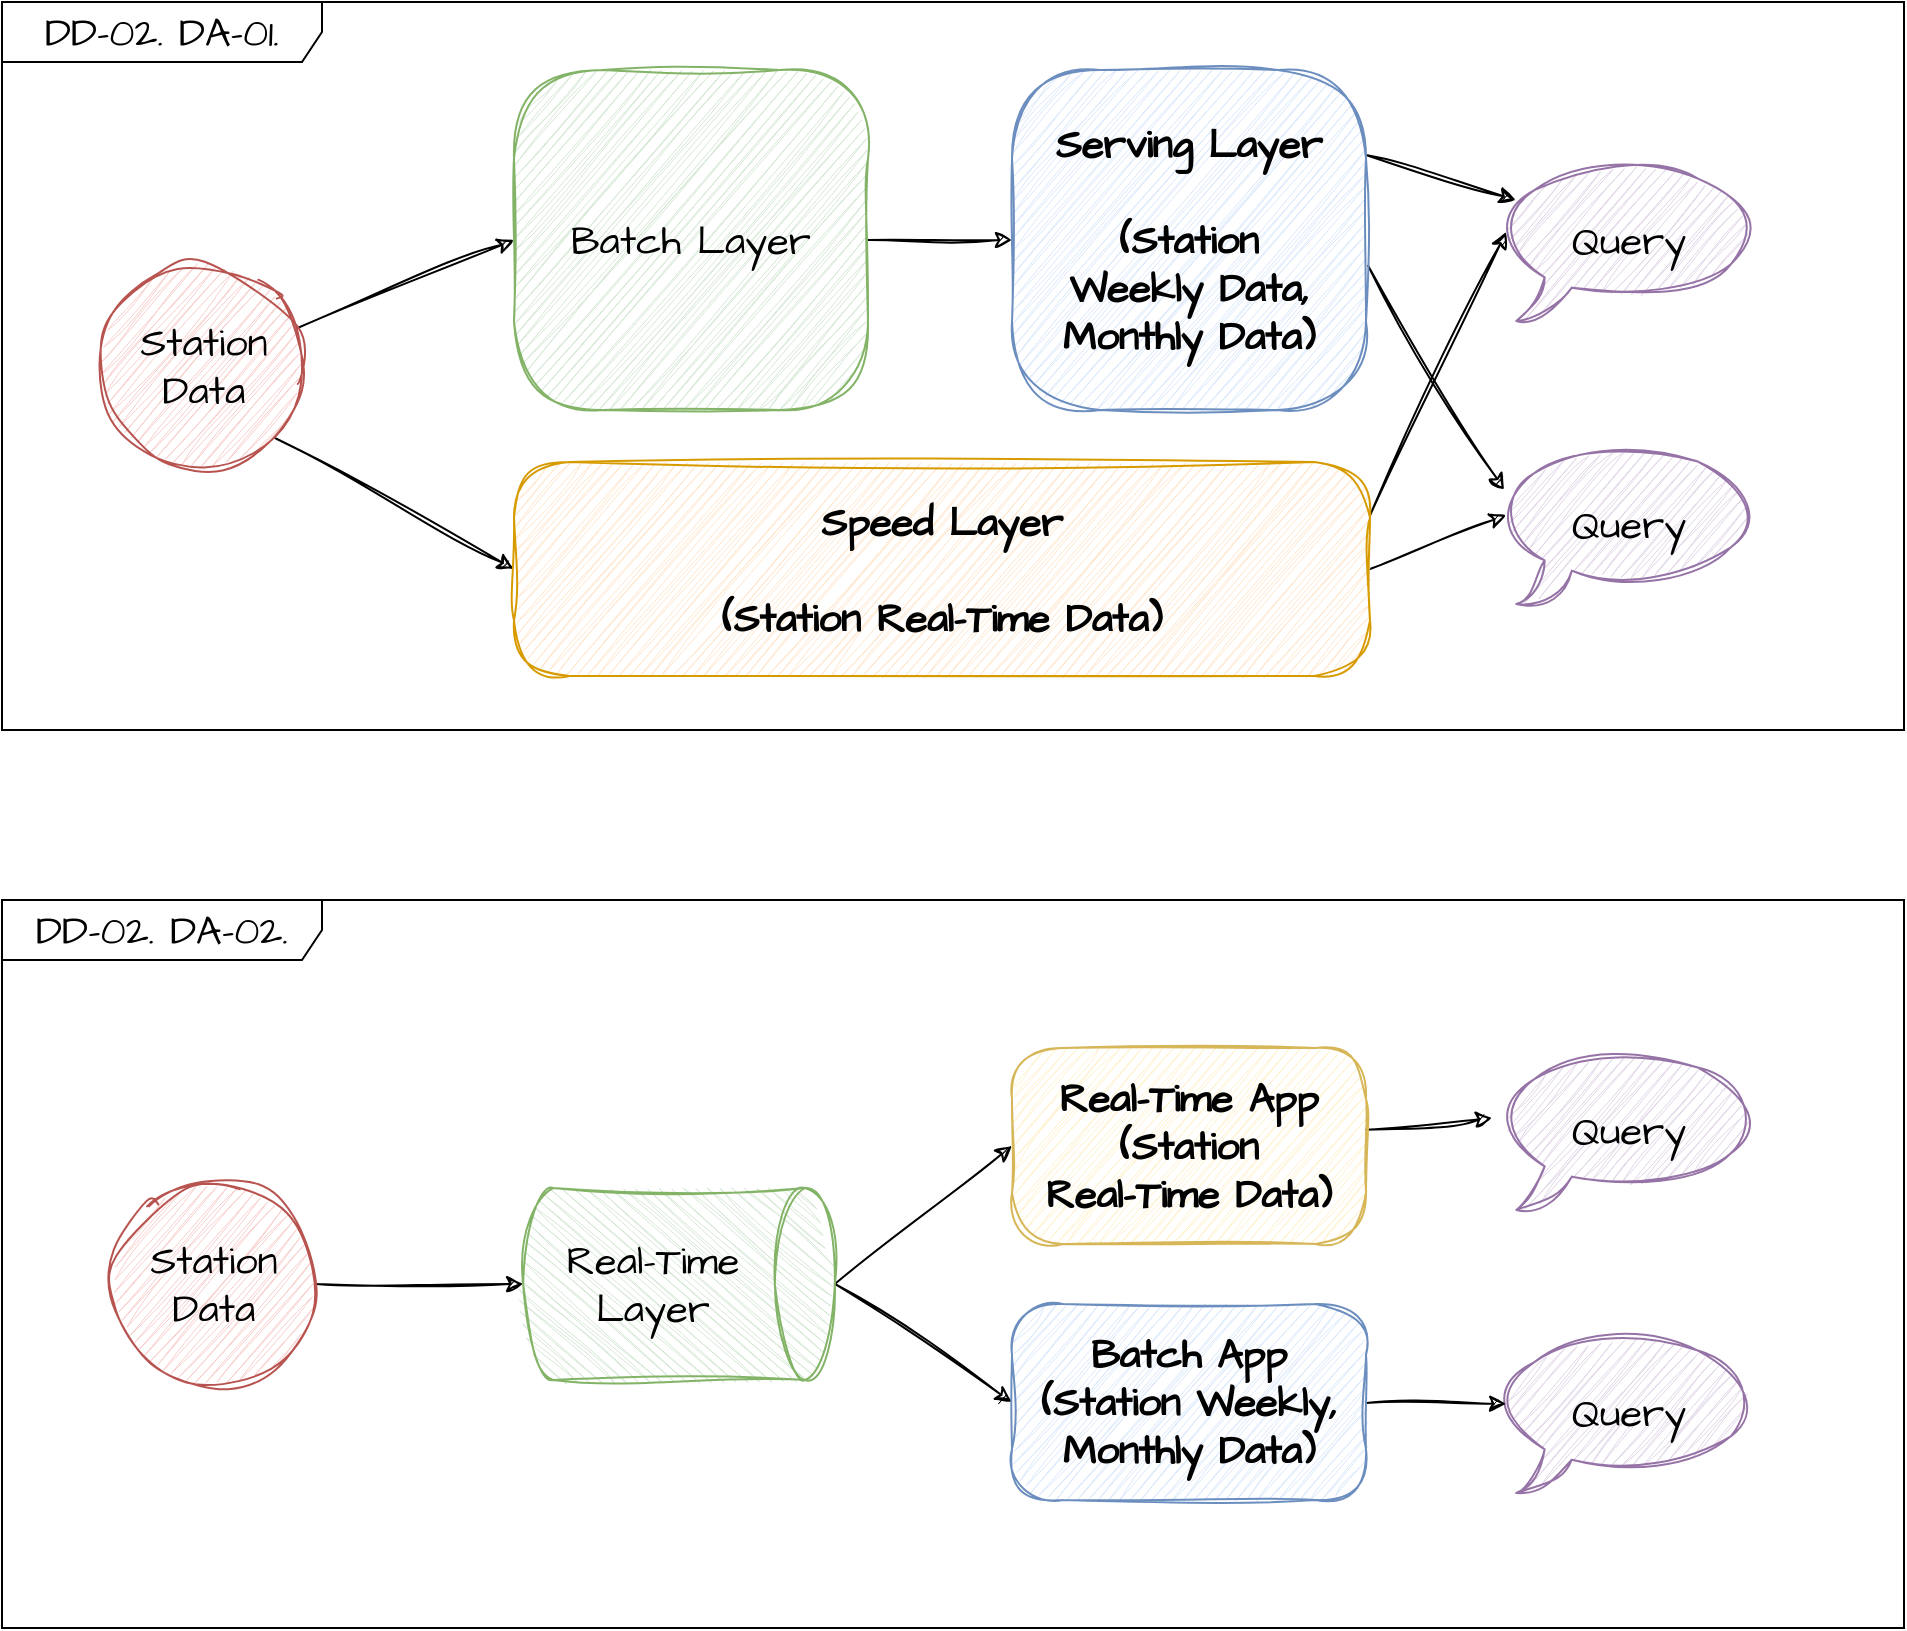 <mxfile version="21.7.0" type="github">
  <diagram name="페이지-1" id="ALll7OS4bxE84zw_-f1C">
    <mxGraphModel dx="2198" dy="994" grid="0" gridSize="10" guides="1" tooltips="1" connect="1" arrows="1" fold="1" page="0" pageScale="1" pageWidth="827" pageHeight="1169" math="0" shadow="0">
      <root>
        <mxCell id="0" />
        <mxCell id="1" parent="0" />
        <mxCell id="d6xwitlfHzsWJnK3oZD8-2" value="DD-02. DA-01." style="shape=umlFrame;whiteSpace=wrap;html=1;pointerEvents=0;recursiveResize=0;container=0;collapsible=0;width=160;hachureGap=4;fontFamily=Architects Daughter;fontSource=https%3A%2F%2Ffonts.googleapis.com%2Fcss%3Ffamily%3DArchitects%2BDaughter;fontSize=20;movable=1;resizable=1;rotatable=1;deletable=1;editable=1;locked=0;connectable=1;fillColor=default;" parent="1" vertex="1">
          <mxGeometry x="-88" y="233" width="951" height="364" as="geometry" />
        </mxCell>
        <mxCell id="d6xwitlfHzsWJnK3oZD8-3" value="DD-02. DA-02." style="shape=umlFrame;whiteSpace=wrap;html=1;pointerEvents=0;recursiveResize=0;container=0;collapsible=0;width=160;hachureGap=4;fontFamily=Architects Daughter;fontSource=https%3A%2F%2Ffonts.googleapis.com%2Fcss%3Ffamily%3DArchitects%2BDaughter;fontSize=20;movable=1;resizable=1;rotatable=1;deletable=1;editable=1;locked=0;connectable=1;fillColor=default;" parent="1" vertex="1">
          <mxGeometry x="-88" y="682" width="951" height="364" as="geometry" />
        </mxCell>
        <mxCell id="d6xwitlfHzsWJnK3oZD8-10" style="rounded=0;sketch=1;hachureGap=4;jiggle=2;curveFitting=1;orthogonalLoop=1;jettySize=auto;html=1;entryX=0;entryY=0.5;entryDx=0;entryDy=0;fontFamily=Architects Daughter;fontSource=https%3A%2F%2Ffonts.googleapis.com%2Fcss%3Ffamily%3DArchitects%2BDaughter;fontSize=16;" parent="1" source="d6xwitlfHzsWJnK3oZD8-4" target="d6xwitlfHzsWJnK3oZD8-5" edge="1">
          <mxGeometry relative="1" as="geometry" />
        </mxCell>
        <mxCell id="d6xwitlfHzsWJnK3oZD8-11" style="rounded=0;sketch=1;hachureGap=4;jiggle=2;curveFitting=1;orthogonalLoop=1;jettySize=auto;html=1;exitX=1;exitY=1;exitDx=0;exitDy=0;entryX=0;entryY=0.5;entryDx=0;entryDy=0;fontFamily=Architects Daughter;fontSource=https%3A%2F%2Ffonts.googleapis.com%2Fcss%3Ffamily%3DArchitects%2BDaughter;fontSize=16;" parent="1" source="d6xwitlfHzsWJnK3oZD8-4" target="d6xwitlfHzsWJnK3oZD8-6" edge="1">
          <mxGeometry relative="1" as="geometry" />
        </mxCell>
        <mxCell id="d6xwitlfHzsWJnK3oZD8-4" value="Station&lt;br&gt;Data" style="ellipse;whiteSpace=wrap;html=1;sketch=1;hachureGap=4;jiggle=2;curveFitting=1;fontFamily=Architects Daughter;fontSource=https%3A%2F%2Ffonts.googleapis.com%2Fcss%3Ffamily%3DArchitects%2BDaughter;fontSize=20;fillColor=#f8cecc;strokeColor=#b85450;" parent="1" vertex="1">
          <mxGeometry x="-38.5" y="364" width="102" height="102" as="geometry" />
        </mxCell>
        <mxCell id="d6xwitlfHzsWJnK3oZD8-9" style="edgeStyle=orthogonalEdgeStyle;rounded=0;sketch=1;hachureGap=4;jiggle=2;curveFitting=1;orthogonalLoop=1;jettySize=auto;html=1;entryX=0;entryY=0.5;entryDx=0;entryDy=0;fontFamily=Architects Daughter;fontSource=https%3A%2F%2Ffonts.googleapis.com%2Fcss%3Ffamily%3DArchitects%2BDaughter;fontSize=16;" parent="1" source="d6xwitlfHzsWJnK3oZD8-5" target="d6xwitlfHzsWJnK3oZD8-8" edge="1">
          <mxGeometry relative="1" as="geometry" />
        </mxCell>
        <mxCell id="d6xwitlfHzsWJnK3oZD8-5" value="Batch Layer" style="rounded=1;whiteSpace=wrap;html=1;sketch=1;hachureGap=4;jiggle=2;curveFitting=1;fontFamily=Architects Daughter;fontSource=https%3A%2F%2Ffonts.googleapis.com%2Fcss%3Ffamily%3DArchitects%2BDaughter;fontSize=20;arcSize=26;fillColor=#d5e8d4;strokeColor=#82b366;" parent="1" vertex="1">
          <mxGeometry x="168" y="267" width="177" height="170" as="geometry" />
        </mxCell>
        <mxCell id="d6xwitlfHzsWJnK3oZD8-14" style="rounded=0;sketch=1;hachureGap=4;jiggle=2;curveFitting=1;orthogonalLoop=1;jettySize=auto;html=1;entryX=0.045;entryY=0.45;entryDx=0;entryDy=0;entryPerimeter=0;fontFamily=Architects Daughter;fontSource=https%3A%2F%2Ffonts.googleapis.com%2Fcss%3Ffamily%3DArchitects%2BDaughter;fontSize=16;exitX=1;exitY=0.5;exitDx=0;exitDy=0;" parent="1" source="d6xwitlfHzsWJnK3oZD8-6" target="d6xwitlfHzsWJnK3oZD8-13" edge="1">
          <mxGeometry relative="1" as="geometry" />
        </mxCell>
        <mxCell id="d6xwitlfHzsWJnK3oZD8-15" style="edgeStyle=none;shape=connector;rounded=0;sketch=1;hachureGap=4;jiggle=2;curveFitting=1;orthogonalLoop=1;jettySize=auto;html=1;exitX=1;exitY=0.25;exitDx=0;exitDy=0;entryX=0.045;entryY=0.45;entryDx=0;entryDy=0;entryPerimeter=0;labelBackgroundColor=default;strokeColor=default;fontFamily=Architects Daughter;fontSource=https%3A%2F%2Ffonts.googleapis.com%2Fcss%3Ffamily%3DArchitects%2BDaughter;fontSize=16;fontColor=default;endArrow=classic;" parent="1" source="d6xwitlfHzsWJnK3oZD8-6" target="d6xwitlfHzsWJnK3oZD8-12" edge="1">
          <mxGeometry relative="1" as="geometry" />
        </mxCell>
        <mxCell id="d6xwitlfHzsWJnK3oZD8-6" value="Speed Layer&lt;br&gt;&lt;br&gt;(Station Real-Time Data)" style="rounded=1;whiteSpace=wrap;html=1;sketch=1;hachureGap=4;jiggle=2;curveFitting=1;fontFamily=Architects Daughter;fontSource=https%3A%2F%2Ffonts.googleapis.com%2Fcss%3Ffamily%3DArchitects%2BDaughter;fontSize=20;arcSize=26;fillColor=#ffe6cc;strokeColor=#d79b00;fontStyle=1" parent="1" vertex="1">
          <mxGeometry x="168" y="463" width="428" height="107" as="geometry" />
        </mxCell>
        <mxCell id="d6xwitlfHzsWJnK3oZD8-16" style="edgeStyle=none;shape=connector;rounded=0;sketch=1;hachureGap=4;jiggle=2;curveFitting=1;orthogonalLoop=1;jettySize=auto;html=1;exitX=1.006;exitY=0.576;exitDx=0;exitDy=0;entryX=0.037;entryY=0.296;entryDx=0;entryDy=0;entryPerimeter=0;labelBackgroundColor=default;strokeColor=default;fontFamily=Architects Daughter;fontSource=https%3A%2F%2Ffonts.googleapis.com%2Fcss%3Ffamily%3DArchitects%2BDaughter;fontSize=16;fontColor=default;endArrow=classic;exitPerimeter=0;" parent="1" source="d6xwitlfHzsWJnK3oZD8-8" target="d6xwitlfHzsWJnK3oZD8-13" edge="1">
          <mxGeometry relative="1" as="geometry" />
        </mxCell>
        <mxCell id="d6xwitlfHzsWJnK3oZD8-17" style="edgeStyle=none;shape=connector;rounded=0;sketch=1;hachureGap=4;jiggle=2;curveFitting=1;orthogonalLoop=1;jettySize=auto;html=1;exitX=1;exitY=0.25;exitDx=0;exitDy=0;entryX=0.081;entryY=0.253;entryDx=0;entryDy=0;entryPerimeter=0;labelBackgroundColor=default;strokeColor=default;fontFamily=Architects Daughter;fontSource=https%3A%2F%2Ffonts.googleapis.com%2Fcss%3Ffamily%3DArchitects%2BDaughter;fontSize=16;fontColor=default;endArrow=classic;" parent="1" source="d6xwitlfHzsWJnK3oZD8-8" target="d6xwitlfHzsWJnK3oZD8-12" edge="1">
          <mxGeometry relative="1" as="geometry" />
        </mxCell>
        <mxCell id="d6xwitlfHzsWJnK3oZD8-8" value="Serving Layer&lt;br&gt;&lt;br&gt;(Station&lt;br&gt;Weekly Data, Monthly Data)" style="rounded=1;whiteSpace=wrap;html=1;sketch=1;hachureGap=4;jiggle=2;curveFitting=1;fontFamily=Architects Daughter;fontSource=https%3A%2F%2Ffonts.googleapis.com%2Fcss%3Ffamily%3DArchitects%2BDaughter;fontSize=20;arcSize=26;fillColor=#dae8fc;strokeColor=#6c8ebf;fontStyle=1" parent="1" vertex="1">
          <mxGeometry x="417" y="267" width="177" height="170" as="geometry" />
        </mxCell>
        <mxCell id="d6xwitlfHzsWJnK3oZD8-12" value="Query" style="whiteSpace=wrap;html=1;shape=mxgraph.basic.oval_callout;sketch=1;hachureGap=4;jiggle=2;curveFitting=1;fontFamily=Architects Daughter;fontSource=https%3A%2F%2Ffonts.googleapis.com%2Fcss%3Ffamily%3DArchitects%2BDaughter;fontSize=20;fillColor=#e1d5e7;strokeColor=#9673a6;" parent="1" vertex="1">
          <mxGeometry x="658" y="311.5" width="135" height="81" as="geometry" />
        </mxCell>
        <mxCell id="d6xwitlfHzsWJnK3oZD8-13" value="Query" style="whiteSpace=wrap;html=1;shape=mxgraph.basic.oval_callout;sketch=1;hachureGap=4;jiggle=2;curveFitting=1;fontFamily=Architects Daughter;fontSource=https%3A%2F%2Ffonts.googleapis.com%2Fcss%3Ffamily%3DArchitects%2BDaughter;fontSize=20;fillColor=#e1d5e7;strokeColor=#9673a6;" parent="1" vertex="1">
          <mxGeometry x="658" y="453" width="135" height="81" as="geometry" />
        </mxCell>
        <mxCell id="d6xwitlfHzsWJnK3oZD8-25" style="edgeStyle=none;shape=connector;rounded=0;sketch=1;hachureGap=4;jiggle=2;curveFitting=1;orthogonalLoop=1;jettySize=auto;html=1;entryX=0;entryY=0.5;entryDx=0;entryDy=0;labelBackgroundColor=default;strokeColor=default;fontFamily=Architects Daughter;fontSource=https%3A%2F%2Ffonts.googleapis.com%2Fcss%3Ffamily%3DArchitects%2BDaughter;fontSize=16;fontColor=default;endArrow=classic;exitX=0.5;exitY=0;exitDx=0;exitDy=0;exitPerimeter=0;" parent="1" source="d6xwitlfHzsWJnK3oZD8-34" target="d6xwitlfHzsWJnK3oZD8-20" edge="1">
          <mxGeometry relative="1" as="geometry">
            <mxPoint x="345" y="874" as="sourcePoint" />
          </mxGeometry>
        </mxCell>
        <mxCell id="d6xwitlfHzsWJnK3oZD8-23" style="edgeStyle=none;shape=connector;rounded=0;sketch=1;hachureGap=4;jiggle=2;curveFitting=1;orthogonalLoop=1;jettySize=auto;html=1;entryX=-0.007;entryY=0.432;entryDx=0;entryDy=0;entryPerimeter=0;labelBackgroundColor=default;strokeColor=default;fontFamily=Architects Daughter;fontSource=https%3A%2F%2Ffonts.googleapis.com%2Fcss%3Ffamily%3DArchitects%2BDaughter;fontSize=16;fontColor=default;endArrow=classic;" parent="1" source="d6xwitlfHzsWJnK3oZD8-20" target="d6xwitlfHzsWJnK3oZD8-22" edge="1">
          <mxGeometry relative="1" as="geometry" />
        </mxCell>
        <mxCell id="d6xwitlfHzsWJnK3oZD8-20" value="Real-Time App&lt;br&gt;(Station &lt;br&gt;Real-Time Data)" style="rounded=1;whiteSpace=wrap;html=1;sketch=1;hachureGap=4;jiggle=2;curveFitting=1;fontFamily=Architects Daughter;fontSource=https%3A%2F%2Ffonts.googleapis.com%2Fcss%3Ffamily%3DArchitects%2BDaughter;fontSize=20;arcSize=26;fillColor=#fff2cc;strokeColor=#d6b656;fontStyle=1" parent="1" vertex="1">
          <mxGeometry x="417" y="756" width="177" height="98" as="geometry" />
        </mxCell>
        <mxCell id="d6xwitlfHzsWJnK3oZD8-21" value="Query" style="whiteSpace=wrap;html=1;shape=mxgraph.basic.oval_callout;sketch=1;hachureGap=4;jiggle=2;curveFitting=1;fontFamily=Architects Daughter;fontSource=https%3A%2F%2Ffonts.googleapis.com%2Fcss%3Ffamily%3DArchitects%2BDaughter;fontSize=20;fillColor=#e1d5e7;strokeColor=#9673a6;" parent="1" vertex="1">
          <mxGeometry x="658" y="897.5" width="135" height="81" as="geometry" />
        </mxCell>
        <mxCell id="d6xwitlfHzsWJnK3oZD8-22" value="Query" style="whiteSpace=wrap;html=1;shape=mxgraph.basic.oval_callout;sketch=1;hachureGap=4;jiggle=2;curveFitting=1;fontFamily=Architects Daughter;fontSource=https%3A%2F%2Ffonts.googleapis.com%2Fcss%3Ffamily%3DArchitects%2BDaughter;fontSize=20;fillColor=#e1d5e7;strokeColor=#9673a6;" parent="1" vertex="1">
          <mxGeometry x="658" y="756" width="135" height="81" as="geometry" />
        </mxCell>
        <mxCell id="d6xwitlfHzsWJnK3oZD8-39" style="edgeStyle=none;shape=connector;rounded=0;sketch=1;hachureGap=4;jiggle=2;curveFitting=1;orthogonalLoop=1;jettySize=auto;html=1;exitX=0.5;exitY=0;exitDx=0;exitDy=0;exitPerimeter=0;entryX=0;entryY=0.5;entryDx=0;entryDy=0;labelBackgroundColor=default;strokeColor=default;fontFamily=Architects Daughter;fontSource=https%3A%2F%2Ffonts.googleapis.com%2Fcss%3Ffamily%3DArchitects%2BDaughter;fontSize=16;fontColor=default;endArrow=classic;" parent="1" source="d6xwitlfHzsWJnK3oZD8-34" target="d6xwitlfHzsWJnK3oZD8-37" edge="1">
          <mxGeometry relative="1" as="geometry" />
        </mxCell>
        <mxCell id="d6xwitlfHzsWJnK3oZD8-34" value="Real-Time&lt;br style=&quot;font-size: 20px;&quot;&gt;Layer" style="shape=cylinder3;whiteSpace=wrap;html=1;boundedLbl=1;backgroundOutline=1;size=15;sketch=1;hachureGap=4;jiggle=2;curveFitting=1;fontFamily=Architects Daughter;fontSource=https%3A%2F%2Ffonts.googleapis.com%2Fcss%3Ffamily%3DArchitects%2BDaughter;fontSize=20;direction=south;fillColor=#d5e8d4;strokeColor=#82b366;fontStyle=0" parent="1" vertex="1">
          <mxGeometry x="172.58" y="826" width="155.84" height="96" as="geometry" />
        </mxCell>
        <mxCell id="d6xwitlfHzsWJnK3oZD8-36" style="edgeStyle=none;shape=connector;rounded=0;sketch=1;hachureGap=4;jiggle=2;curveFitting=1;orthogonalLoop=1;jettySize=auto;html=1;entryX=0.5;entryY=1;entryDx=0;entryDy=0;entryPerimeter=0;labelBackgroundColor=default;strokeColor=default;fontFamily=Architects Daughter;fontSource=https%3A%2F%2Ffonts.googleapis.com%2Fcss%3Ffamily%3DArchitects%2BDaughter;fontSize=16;fontColor=default;endArrow=classic;" parent="1" source="d6xwitlfHzsWJnK3oZD8-35" target="d6xwitlfHzsWJnK3oZD8-34" edge="1">
          <mxGeometry relative="1" as="geometry" />
        </mxCell>
        <mxCell id="d6xwitlfHzsWJnK3oZD8-35" value="Station&lt;br&gt;Data" style="ellipse;whiteSpace=wrap;html=1;sketch=1;hachureGap=4;jiggle=2;curveFitting=1;fontFamily=Architects Daughter;fontSource=https%3A%2F%2Ffonts.googleapis.com%2Fcss%3Ffamily%3DArchitects%2BDaughter;fontSize=20;fillColor=#f8cecc;strokeColor=#b85450;" parent="1" vertex="1">
          <mxGeometry x="-33" y="823" width="102" height="102" as="geometry" />
        </mxCell>
        <mxCell id="d6xwitlfHzsWJnK3oZD8-41" style="edgeStyle=none;shape=connector;rounded=0;sketch=1;hachureGap=4;jiggle=2;curveFitting=1;orthogonalLoop=1;jettySize=auto;html=1;entryX=0.045;entryY=0.45;entryDx=0;entryDy=0;entryPerimeter=0;labelBackgroundColor=default;strokeColor=default;fontFamily=Architects Daughter;fontSource=https%3A%2F%2Ffonts.googleapis.com%2Fcss%3Ffamily%3DArchitects%2BDaughter;fontSize=16;fontColor=default;endArrow=classic;" parent="1" source="d6xwitlfHzsWJnK3oZD8-37" target="d6xwitlfHzsWJnK3oZD8-21" edge="1">
          <mxGeometry relative="1" as="geometry" />
        </mxCell>
        <mxCell id="d6xwitlfHzsWJnK3oZD8-37" value="Batch App&lt;br&gt;(Station Weekly, Monthly Data)" style="rounded=1;whiteSpace=wrap;html=1;sketch=1;hachureGap=4;jiggle=2;curveFitting=1;fontFamily=Architects Daughter;fontSource=https%3A%2F%2Ffonts.googleapis.com%2Fcss%3Ffamily%3DArchitects%2BDaughter;fontSize=20;arcSize=26;fillColor=#dae8fc;strokeColor=#6c8ebf;fontStyle=1" parent="1" vertex="1">
          <mxGeometry x="417" y="884" width="177" height="98" as="geometry" />
        </mxCell>
      </root>
    </mxGraphModel>
  </diagram>
</mxfile>
